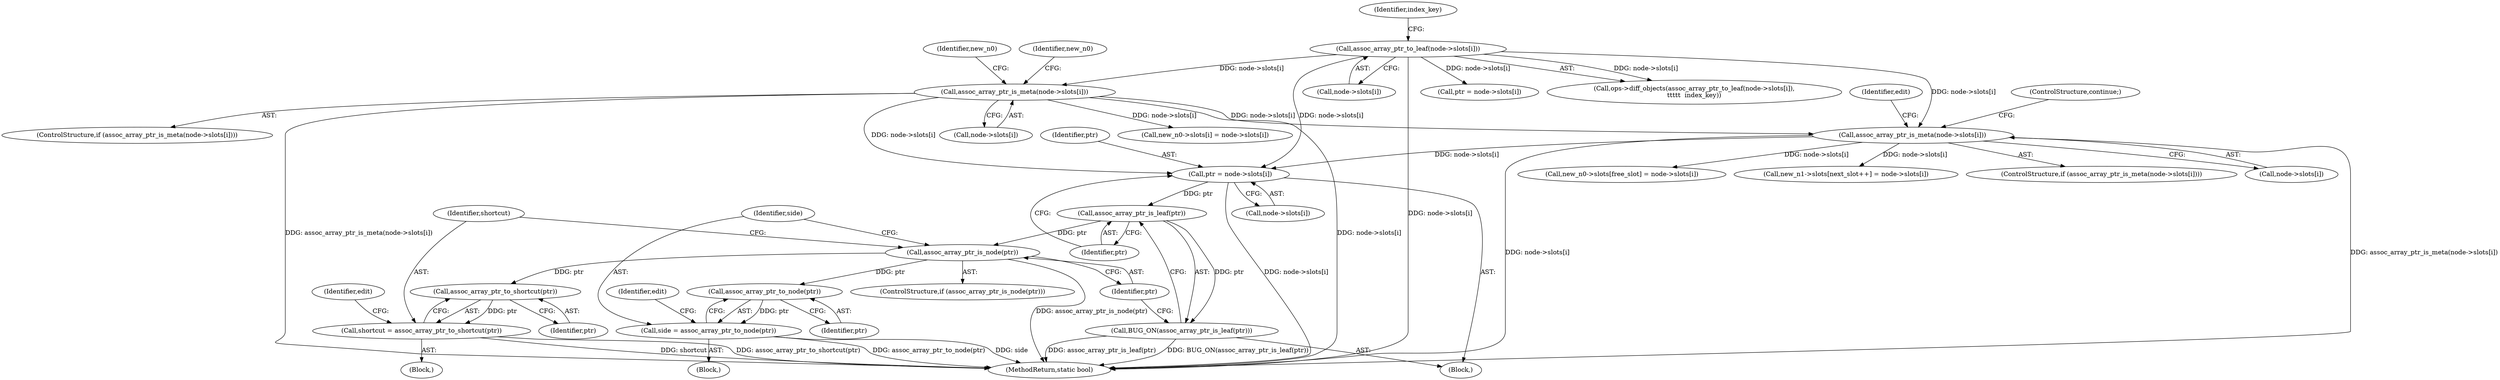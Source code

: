 digraph "0_linux_8d4a2ec1e0b41b0cf9a0c5cd4511da7f8e4f3de2@pointer" {
"1000744" [label="(Call,ptr = node->slots[i])"];
"1001017" [label="(Call,assoc_array_ptr_to_leaf(node->slots[i]))"];
"1000543" [label="(Call,assoc_array_ptr_is_meta(node->slots[i]))"];
"1000602" [label="(Call,assoc_array_ptr_is_meta(node->slots[i]))"];
"1000752" [label="(Call,assoc_array_ptr_is_leaf(ptr))"];
"1000751" [label="(Call,BUG_ON(assoc_array_ptr_is_leaf(ptr)))"];
"1000755" [label="(Call,assoc_array_ptr_is_node(ptr))"];
"1000760" [label="(Call,assoc_array_ptr_to_node(ptr))"];
"1000758" [label="(Call,side = assoc_array_ptr_to_node(ptr))"];
"1000776" [label="(Call,assoc_array_ptr_to_shortcut(ptr))"];
"1000774" [label="(Call,shortcut = assoc_array_ptr_to_shortcut(ptr))"];
"1000781" [label="(Identifier,edit)"];
"1000743" [label="(Block,)"];
"1000647" [label="(Call,new_n0->slots[free_slot] = node->slots[i])"];
"1000765" [label="(Identifier,edit)"];
"1001018" [label="(Call,node->slots[i])"];
"1000618" [label="(Call,new_n1->slots[next_slot++] = node->slots[i])"];
"1001017" [label="(Call,assoc_array_ptr_to_leaf(node->slots[i]))"];
"1001201" [label="(Call,ptr = node->slots[i])"];
"1000544" [label="(Call,node->slots[i])"];
"1000775" [label="(Identifier,shortcut)"];
"1000761" [label="(Identifier,ptr)"];
"1000757" [label="(Block,)"];
"1000774" [label="(Call,shortcut = assoc_array_ptr_to_shortcut(ptr))"];
"1000745" [label="(Identifier,ptr)"];
"1000752" [label="(Call,assoc_array_ptr_is_leaf(ptr))"];
"1000552" [label="(Identifier,new_n0)"];
"1000549" [label="(Call,new_n0->slots[i] = node->slots[i])"];
"1000746" [label="(Call,node->slots[i])"];
"1000773" [label="(Block,)"];
"1001016" [label="(Call,ops->diff_objects(assoc_array_ptr_to_leaf(node->slots[i]),\n\t\t\t\t\t  index_key))"];
"1000777" [label="(Identifier,ptr)"];
"1000564" [label="(Identifier,new_n0)"];
"1000759" [label="(Identifier,side)"];
"1000542" [label="(ControlStructure,if (assoc_array_ptr_is_meta(node->slots[i])))"];
"1000758" [label="(Call,side = assoc_array_ptr_to_node(ptr))"];
"1000601" [label="(ControlStructure,if (assoc_array_ptr_is_meta(node->slots[i])))"];
"1000776" [label="(Call,assoc_array_ptr_to_shortcut(ptr))"];
"1000602" [label="(Call,assoc_array_ptr_is_meta(node->slots[i]))"];
"1000613" [label="(Identifier,edit)"];
"1000751" [label="(Call,BUG_ON(assoc_array_ptr_is_leaf(ptr)))"];
"1000753" [label="(Identifier,ptr)"];
"1000744" [label="(Call,ptr = node->slots[i])"];
"1000608" [label="(ControlStructure,continue;)"];
"1000603" [label="(Call,node->slots[i])"];
"1000543" [label="(Call,assoc_array_ptr_is_meta(node->slots[i]))"];
"1001023" [label="(Identifier,index_key)"];
"1000755" [label="(Call,assoc_array_ptr_is_node(ptr))"];
"1000756" [label="(Identifier,ptr)"];
"1001248" [label="(MethodReturn,static bool)"];
"1000754" [label="(ControlStructure,if (assoc_array_ptr_is_node(ptr)))"];
"1000760" [label="(Call,assoc_array_ptr_to_node(ptr))"];
"1000744" -> "1000743"  [label="AST: "];
"1000744" -> "1000746"  [label="CFG: "];
"1000745" -> "1000744"  [label="AST: "];
"1000746" -> "1000744"  [label="AST: "];
"1000753" -> "1000744"  [label="CFG: "];
"1000744" -> "1001248"  [label="DDG: node->slots[i]"];
"1001017" -> "1000744"  [label="DDG: node->slots[i]"];
"1000543" -> "1000744"  [label="DDG: node->slots[i]"];
"1000602" -> "1000744"  [label="DDG: node->slots[i]"];
"1000744" -> "1000752"  [label="DDG: ptr"];
"1001017" -> "1001016"  [label="AST: "];
"1001017" -> "1001018"  [label="CFG: "];
"1001018" -> "1001017"  [label="AST: "];
"1001023" -> "1001017"  [label="CFG: "];
"1001017" -> "1001248"  [label="DDG: node->slots[i]"];
"1001017" -> "1000543"  [label="DDG: node->slots[i]"];
"1001017" -> "1000602"  [label="DDG: node->slots[i]"];
"1001017" -> "1001016"  [label="DDG: node->slots[i]"];
"1001017" -> "1001201"  [label="DDG: node->slots[i]"];
"1000543" -> "1000542"  [label="AST: "];
"1000543" -> "1000544"  [label="CFG: "];
"1000544" -> "1000543"  [label="AST: "];
"1000552" -> "1000543"  [label="CFG: "];
"1000564" -> "1000543"  [label="CFG: "];
"1000543" -> "1001248"  [label="DDG: assoc_array_ptr_is_meta(node->slots[i])"];
"1000543" -> "1001248"  [label="DDG: node->slots[i]"];
"1000543" -> "1000549"  [label="DDG: node->slots[i]"];
"1000543" -> "1000602"  [label="DDG: node->slots[i]"];
"1000602" -> "1000601"  [label="AST: "];
"1000602" -> "1000603"  [label="CFG: "];
"1000603" -> "1000602"  [label="AST: "];
"1000608" -> "1000602"  [label="CFG: "];
"1000613" -> "1000602"  [label="CFG: "];
"1000602" -> "1001248"  [label="DDG: assoc_array_ptr_is_meta(node->slots[i])"];
"1000602" -> "1001248"  [label="DDG: node->slots[i]"];
"1000602" -> "1000618"  [label="DDG: node->slots[i]"];
"1000602" -> "1000647"  [label="DDG: node->slots[i]"];
"1000752" -> "1000751"  [label="AST: "];
"1000752" -> "1000753"  [label="CFG: "];
"1000753" -> "1000752"  [label="AST: "];
"1000751" -> "1000752"  [label="CFG: "];
"1000752" -> "1000751"  [label="DDG: ptr"];
"1000752" -> "1000755"  [label="DDG: ptr"];
"1000751" -> "1000743"  [label="AST: "];
"1000756" -> "1000751"  [label="CFG: "];
"1000751" -> "1001248"  [label="DDG: BUG_ON(assoc_array_ptr_is_leaf(ptr))"];
"1000751" -> "1001248"  [label="DDG: assoc_array_ptr_is_leaf(ptr)"];
"1000755" -> "1000754"  [label="AST: "];
"1000755" -> "1000756"  [label="CFG: "];
"1000756" -> "1000755"  [label="AST: "];
"1000759" -> "1000755"  [label="CFG: "];
"1000775" -> "1000755"  [label="CFG: "];
"1000755" -> "1001248"  [label="DDG: assoc_array_ptr_is_node(ptr)"];
"1000755" -> "1000760"  [label="DDG: ptr"];
"1000755" -> "1000776"  [label="DDG: ptr"];
"1000760" -> "1000758"  [label="AST: "];
"1000760" -> "1000761"  [label="CFG: "];
"1000761" -> "1000760"  [label="AST: "];
"1000758" -> "1000760"  [label="CFG: "];
"1000760" -> "1000758"  [label="DDG: ptr"];
"1000758" -> "1000757"  [label="AST: "];
"1000759" -> "1000758"  [label="AST: "];
"1000765" -> "1000758"  [label="CFG: "];
"1000758" -> "1001248"  [label="DDG: assoc_array_ptr_to_node(ptr)"];
"1000758" -> "1001248"  [label="DDG: side"];
"1000776" -> "1000774"  [label="AST: "];
"1000776" -> "1000777"  [label="CFG: "];
"1000777" -> "1000776"  [label="AST: "];
"1000774" -> "1000776"  [label="CFG: "];
"1000776" -> "1000774"  [label="DDG: ptr"];
"1000774" -> "1000773"  [label="AST: "];
"1000775" -> "1000774"  [label="AST: "];
"1000781" -> "1000774"  [label="CFG: "];
"1000774" -> "1001248"  [label="DDG: assoc_array_ptr_to_shortcut(ptr)"];
"1000774" -> "1001248"  [label="DDG: shortcut"];
}
